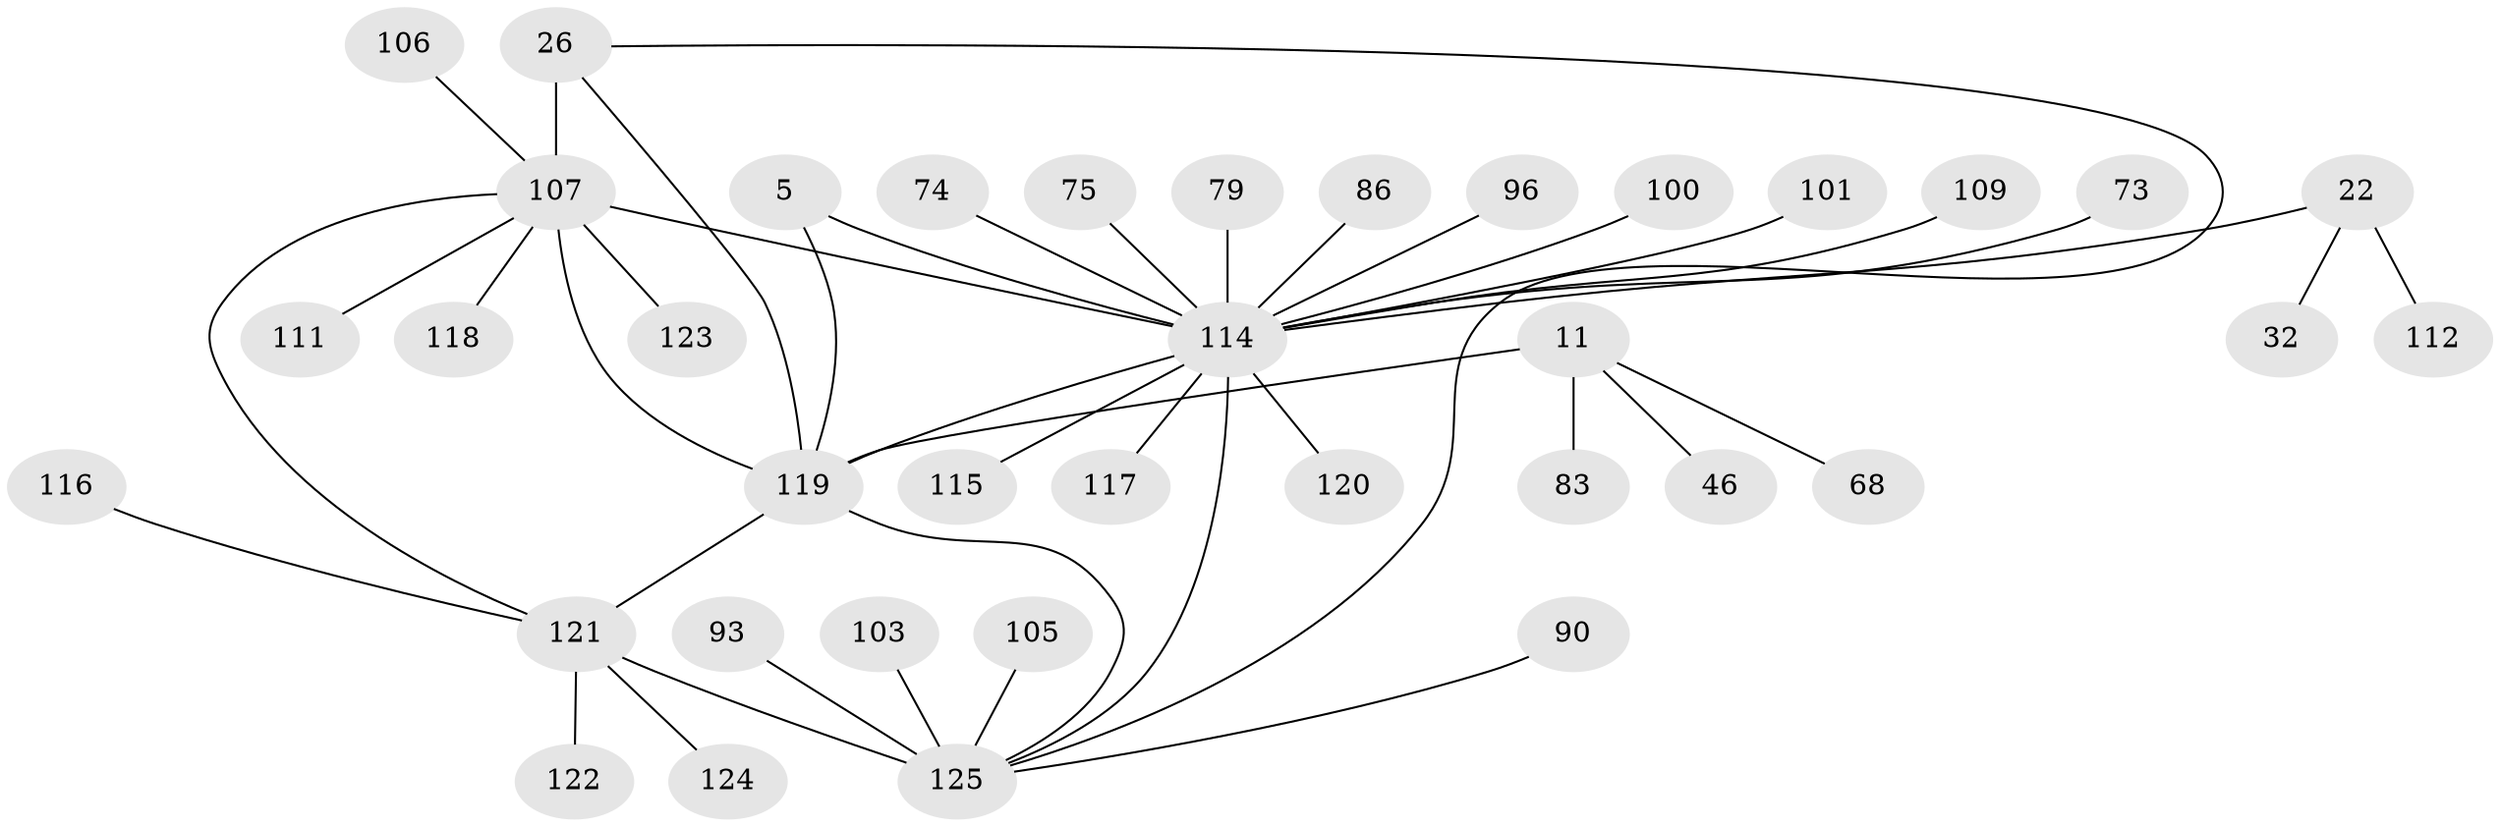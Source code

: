 // original degree distribution, {6: 0.016, 9: 0.04, 10: 0.032, 7: 0.056, 8: 0.032, 5: 0.024, 11: 0.024, 12: 0.008, 13: 0.008, 1: 0.56, 2: 0.12, 4: 0.024, 3: 0.056}
// Generated by graph-tools (version 1.1) at 2025/57/03/04/25 21:57:57]
// undirected, 37 vertices, 43 edges
graph export_dot {
graph [start="1"]
  node [color=gray90,style=filled];
  5 [super="+1"];
  11 [super="+10"];
  22 [super="+19"];
  26 [super="+25"];
  32;
  46;
  68;
  73;
  74;
  75 [super="+54+61"];
  79;
  83;
  86 [super="+50+78"];
  90;
  93;
  96;
  100;
  101;
  103;
  105;
  106 [super="+66"];
  107 [super="+94+97+85+102"];
  109;
  111;
  112;
  114 [super="+113+6+38+51+58+63+98+55+60+69"];
  115;
  116;
  117;
  118 [super="+34"];
  119 [super="+108+104"];
  120;
  121 [super="+17+35+81+82+18+53+87+89+95"];
  122;
  123;
  124;
  125 [super="+110+88+59+64+76"];
  5 -- 114 [weight=9];
  5 -- 119;
  11 -- 83;
  11 -- 68;
  11 -- 46;
  11 -- 119 [weight=8];
  22 -- 32;
  22 -- 112;
  22 -- 114 [weight=8];
  26 -- 107 [weight=8];
  26 -- 119;
  26 -- 125;
  73 -- 114;
  74 -- 114;
  75 -- 114;
  79 -- 114;
  86 -- 114;
  90 -- 125;
  93 -- 125;
  96 -- 114;
  100 -- 114;
  101 -- 114;
  103 -- 125;
  105 -- 125;
  106 -- 107;
  107 -- 121 [weight=2];
  107 -- 114 [weight=4];
  107 -- 111;
  107 -- 118;
  107 -- 123;
  107 -- 119;
  109 -- 114;
  114 -- 125 [weight=6];
  114 -- 120;
  114 -- 115;
  114 -- 117;
  114 -- 119;
  116 -- 121;
  119 -- 121;
  119 -- 125;
  121 -- 124;
  121 -- 125 [weight=8];
  121 -- 122;
}
